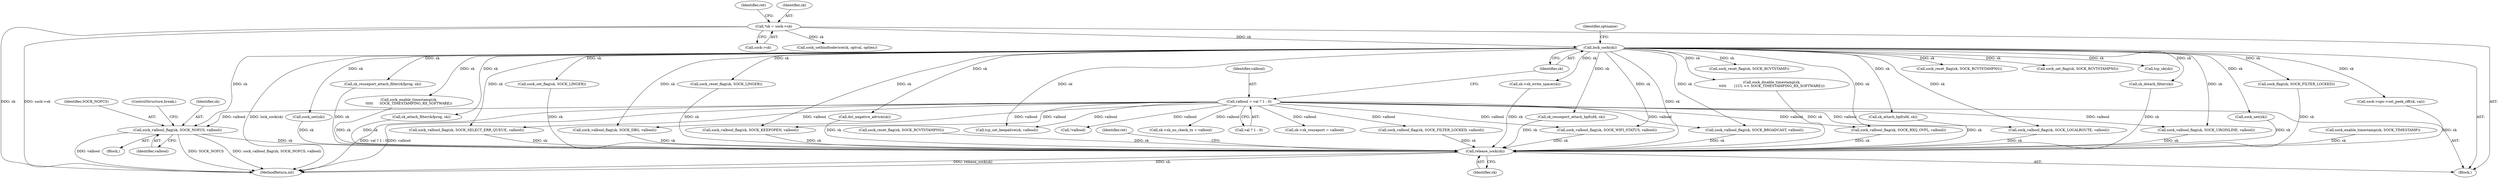 digraph "0_linux_b98b0bc8c431e3ceb4b26b0dfc8db509518fb290@pointer" {
"1000804" [label="(Call,sock_valbool_flag(sk, SOCK_NOFCS, valbool))"];
"1000159" [label="(Call,lock_sock(sk))"];
"1000115" [label="(Call,*sk = sock->sk)"];
"1000153" [label="(Call,valbool = val ? 1 : 0)"];
"1000886" [label="(Call,release_sock(sk))"];
"1000384" [label="(Call,sock_reset_flag(sk, SOCK_LINGER))"];
"1000465" [label="(Call,sock_reset_flag(sk, SOCK_RCVTSTAMP))"];
"1000805" [label="(Identifier,sk)"];
"1000154" [label="(Identifier,valbool)"];
"1000321" [label="(Call,sk->sk_no_check_tx = valbool)"];
"1000810" [label="(Call,sock_valbool_flag(sk, SOCK_SELECT_ERR_QUEUE, valbool))"];
"1000162" [label="(Identifier,optname)"];
"1000877" [label="(Call,dst_negative_advice(sk))"];
"1000117" [label="(Call,sock->sk)"];
"1000468" [label="(Call,sock_reset_flag(sk, SOCK_RCVTSTAMPNS))"];
"1000315" [label="(Call,sock_valbool_flag(sk, SOCK_URGINLINE, valbool))"];
"1000153" [label="(Call,valbool = val ? 1 : 0)"];
"1000889" [label="(Identifier,ret)"];
"1000242" [label="(Call,sk->sk_write_space(sk))"];
"1000115" [label="(Call,*sk = sock->sk)"];
"1000163" [label="(Block,)"];
"1000708" [label="(Call,sk_reuseport_attach_bpf(ufd, sk))"];
"1000155" [label="(Call,val ? 1 : 0)"];
"1000176" [label="(Call,sock_valbool_flag(sk, SOCK_DBG, valbool))"];
"1000552" [label="(Call,sock_disable_timestamp(sk,\n\t\t\t\t\t       (1UL << SOCK_TIMESTAMPING_RX_SOFTWARE)))"];
"1000113" [label="(Block,)"];
"1000192" [label="(Call,sk->sk_reuseport = valbool)"];
"1000807" [label="(Identifier,valbool)"];
"1000160" [label="(Identifier,sk)"];
"1000886" [label="(Call,release_sock(sk))"];
"1000774" [label="(Call,sock_valbool_flag(sk, SOCK_RXQ_OVFL, valbool))"];
"1000647" [label="(Call,sk_attach_bpf(ufd, sk))"];
"1000715" [label="(Call,sk_detach_filter(sk))"];
"1000309" [label="(Call,sock_valbool_flag(sk, SOCK_KEEPOPEN, valbool))"];
"1000731" [label="(Call,sock_valbool_flag(sk, SOCK_FILTER_LOCKED, valbool))"];
"1000339" [label="(Call,sock_net(sk))"];
"1000806" [label="(Identifier,SOCK_NOFCS)"];
"1000450" [label="(Call,sock_reset_flag(sk, SOCK_RCVTSTAMPNS))"];
"1000721" [label="(Call,sock_flag(sk, SOCK_FILTER_LOCKED))"];
"1000794" [label="(Call,sock->ops->set_peek_off(sk, val))"];
"1000758" [label="(Call,sock_net(sk))"];
"1000780" [label="(Call,sock_valbool_flag(sk, SOCK_WIFI_STATUS, valbool))"];
"1000125" [label="(Identifier,ret)"];
"1000132" [label="(Call,sock_setbindtodevice(sk, optval, optlen))"];
"1000306" [label="(Call,tcp_set_keepalive(sk, valbool))"];
"1000116" [label="(Identifier,sk)"];
"1000214" [label="(Call,sock_valbool_flag(sk, SOCK_BROADCAST, valbool))"];
"1000724" [label="(Call,!valbool)"];
"1000677" [label="(Call,sk_reuseport_attach_filter(&fprog, sk))"];
"1000548" [label="(Call,sock_enable_timestamp(sk,\n\t\t\t\t\t      SOCK_TIMESTAMPING_RX_SOFTWARE))"];
"1000460" [label="(Call,sock_enable_timestamp(sk, SOCK_TIMESTAMP))"];
"1000890" [label="(MethodReturn,int)"];
"1000159" [label="(Call,lock_sock(sk))"];
"1000616" [label="(Call,sk_attach_filter(&fprog, sk))"];
"1000454" [label="(Call,sock_set_flag(sk, SOCK_RCVTSTAMPNS))"];
"1000808" [label="(ControlStructure,break;)"];
"1000208" [label="(Call,sock_valbool_flag(sk, SOCK_LOCALROUTE, valbool))"];
"1000804" [label="(Call,sock_valbool_flag(sk, SOCK_NOFCS, valbool))"];
"1000416" [label="(Call,sock_set_flag(sk, SOCK_LINGER))"];
"1000529" [label="(Call,tcp_sk(sk))"];
"1000887" [label="(Identifier,sk)"];
"1000804" -> "1000163"  [label="AST: "];
"1000804" -> "1000807"  [label="CFG: "];
"1000805" -> "1000804"  [label="AST: "];
"1000806" -> "1000804"  [label="AST: "];
"1000807" -> "1000804"  [label="AST: "];
"1000808" -> "1000804"  [label="CFG: "];
"1000804" -> "1000890"  [label="DDG: valbool"];
"1000804" -> "1000890"  [label="DDG: SOCK_NOFCS"];
"1000804" -> "1000890"  [label="DDG: sock_valbool_flag(sk, SOCK_NOFCS, valbool)"];
"1000159" -> "1000804"  [label="DDG: sk"];
"1000153" -> "1000804"  [label="DDG: valbool"];
"1000804" -> "1000886"  [label="DDG: sk"];
"1000159" -> "1000113"  [label="AST: "];
"1000159" -> "1000160"  [label="CFG: "];
"1000160" -> "1000159"  [label="AST: "];
"1000162" -> "1000159"  [label="CFG: "];
"1000159" -> "1000890"  [label="DDG: lock_sock(sk)"];
"1000115" -> "1000159"  [label="DDG: sk"];
"1000159" -> "1000176"  [label="DDG: sk"];
"1000159" -> "1000208"  [label="DDG: sk"];
"1000159" -> "1000214"  [label="DDG: sk"];
"1000159" -> "1000242"  [label="DDG: sk"];
"1000159" -> "1000306"  [label="DDG: sk"];
"1000159" -> "1000309"  [label="DDG: sk"];
"1000159" -> "1000315"  [label="DDG: sk"];
"1000159" -> "1000339"  [label="DDG: sk"];
"1000159" -> "1000384"  [label="DDG: sk"];
"1000159" -> "1000416"  [label="DDG: sk"];
"1000159" -> "1000450"  [label="DDG: sk"];
"1000159" -> "1000454"  [label="DDG: sk"];
"1000159" -> "1000465"  [label="DDG: sk"];
"1000159" -> "1000529"  [label="DDG: sk"];
"1000159" -> "1000548"  [label="DDG: sk"];
"1000159" -> "1000552"  [label="DDG: sk"];
"1000159" -> "1000616"  [label="DDG: sk"];
"1000159" -> "1000647"  [label="DDG: sk"];
"1000159" -> "1000677"  [label="DDG: sk"];
"1000159" -> "1000708"  [label="DDG: sk"];
"1000159" -> "1000715"  [label="DDG: sk"];
"1000159" -> "1000721"  [label="DDG: sk"];
"1000159" -> "1000758"  [label="DDG: sk"];
"1000159" -> "1000774"  [label="DDG: sk"];
"1000159" -> "1000780"  [label="DDG: sk"];
"1000159" -> "1000794"  [label="DDG: sk"];
"1000159" -> "1000810"  [label="DDG: sk"];
"1000159" -> "1000877"  [label="DDG: sk"];
"1000159" -> "1000886"  [label="DDG: sk"];
"1000115" -> "1000113"  [label="AST: "];
"1000115" -> "1000117"  [label="CFG: "];
"1000116" -> "1000115"  [label="AST: "];
"1000117" -> "1000115"  [label="AST: "];
"1000125" -> "1000115"  [label="CFG: "];
"1000115" -> "1000890"  [label="DDG: sock->sk"];
"1000115" -> "1000890"  [label="DDG: sk"];
"1000115" -> "1000132"  [label="DDG: sk"];
"1000153" -> "1000113"  [label="AST: "];
"1000153" -> "1000155"  [label="CFG: "];
"1000154" -> "1000153"  [label="AST: "];
"1000155" -> "1000153"  [label="AST: "];
"1000160" -> "1000153"  [label="CFG: "];
"1000153" -> "1000890"  [label="DDG: val ? 1 : 0"];
"1000153" -> "1000890"  [label="DDG: valbool"];
"1000153" -> "1000176"  [label="DDG: valbool"];
"1000153" -> "1000192"  [label="DDG: valbool"];
"1000153" -> "1000208"  [label="DDG: valbool"];
"1000153" -> "1000214"  [label="DDG: valbool"];
"1000153" -> "1000306"  [label="DDG: valbool"];
"1000153" -> "1000309"  [label="DDG: valbool"];
"1000153" -> "1000315"  [label="DDG: valbool"];
"1000153" -> "1000321"  [label="DDG: valbool"];
"1000153" -> "1000724"  [label="DDG: valbool"];
"1000153" -> "1000731"  [label="DDG: valbool"];
"1000153" -> "1000774"  [label="DDG: valbool"];
"1000153" -> "1000780"  [label="DDG: valbool"];
"1000153" -> "1000810"  [label="DDG: valbool"];
"1000886" -> "1000113"  [label="AST: "];
"1000886" -> "1000887"  [label="CFG: "];
"1000887" -> "1000886"  [label="AST: "];
"1000889" -> "1000886"  [label="CFG: "];
"1000886" -> "1000890"  [label="DDG: release_sock(sk)"];
"1000886" -> "1000890"  [label="DDG: sk"];
"1000877" -> "1000886"  [label="DDG: sk"];
"1000208" -> "1000886"  [label="DDG: sk"];
"1000780" -> "1000886"  [label="DDG: sk"];
"1000677" -> "1000886"  [label="DDG: sk"];
"1000315" -> "1000886"  [label="DDG: sk"];
"1000794" -> "1000886"  [label="DDG: sk"];
"1000758" -> "1000886"  [label="DDG: sk"];
"1000721" -> "1000886"  [label="DDG: sk"];
"1000731" -> "1000886"  [label="DDG: sk"];
"1000548" -> "1000886"  [label="DDG: sk"];
"1000309" -> "1000886"  [label="DDG: sk"];
"1000460" -> "1000886"  [label="DDG: sk"];
"1000552" -> "1000886"  [label="DDG: sk"];
"1000715" -> "1000886"  [label="DDG: sk"];
"1000708" -> "1000886"  [label="DDG: sk"];
"1000468" -> "1000886"  [label="DDG: sk"];
"1000810" -> "1000886"  [label="DDG: sk"];
"1000647" -> "1000886"  [label="DDG: sk"];
"1000339" -> "1000886"  [label="DDG: sk"];
"1000616" -> "1000886"  [label="DDG: sk"];
"1000416" -> "1000886"  [label="DDG: sk"];
"1000214" -> "1000886"  [label="DDG: sk"];
"1000176" -> "1000886"  [label="DDG: sk"];
"1000774" -> "1000886"  [label="DDG: sk"];
"1000242" -> "1000886"  [label="DDG: sk"];
"1000384" -> "1000886"  [label="DDG: sk"];
}

